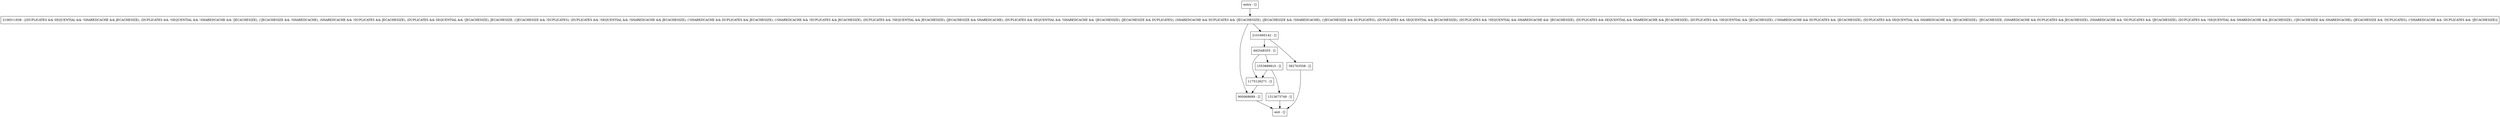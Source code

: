 digraph finishAdditionOfSharedCacheEnv {
node [shape=record];
entry [label="entry - []"];
exit [label="exit - []"];
900068689 [label="900068689 - []"];
1313673749 [label="1313673749 - []"];
1553889810 [label="1553889810 - []"];
382763558 [label="382763558 - []"];
2106511838 [label="2106511838 - [(DUPLICATES && SEQUENTIAL && !SHAREDCACHE && JECACHESIZE), (DUPLICATES && !SEQUENTIAL && !SHAREDCACHE && !JECACHESIZE), (!JECACHESIZE && !SHAREDCACHE), (SHAREDCACHE && !DUPLICATES && JECACHESIZE), (DUPLICATES && SEQUENTIAL && !JECACHESIZE), JECACHESIZE, (!JECACHESIZE && !DUPLICATES), (DUPLICATES && !SEQUENTIAL && !SHAREDCACHE && JECACHESIZE), (!SHAREDCACHE && DUPLICATES && JECACHESIZE), (!SHAREDCACHE && !DUPLICATES && JECACHESIZE), (DUPLICATES && !SEQUENTIAL && JECACHESIZE), (JECACHESIZE && SHAREDCACHE), (DUPLICATES && SEQUENTIAL && !SHAREDCACHE && !JECACHESIZE), (JECACHESIZE && DUPLICATES), (SHAREDCACHE && DUPLICATES && !JECACHESIZE), (JECACHESIZE && !SHAREDCACHE), (!JECACHESIZE && DUPLICATES), (DUPLICATES && SEQUENTIAL && JECACHESIZE), (DUPLICATES && !SEQUENTIAL && SHAREDCACHE && !JECACHESIZE), (DUPLICATES && SEQUENTIAL && SHAREDCACHE && JECACHESIZE), (DUPLICATES && !SEQUENTIAL && !JECACHESIZE), (!SHAREDCACHE && DUPLICATES && !JECACHESIZE), (DUPLICATES && SEQUENTIAL && SHAREDCACHE && !JECACHESIZE), !JECACHESIZE, (SHAREDCACHE && DUPLICATES && JECACHESIZE), (SHAREDCACHE && !DUPLICATES && !JECACHESIZE), (DUPLICATES && !SEQUENTIAL && SHAREDCACHE && JECACHESIZE), (!JECACHESIZE && SHAREDCACHE), (JECACHESIZE && !DUPLICATES), (!SHAREDCACHE && !DUPLICATES && !JECACHESIZE)]"];
2101660142 [label="2101660142 - []"];
492548355 [label="492548355 - []"];
1175126271 [label="1175126271 - []"];
entry;
exit;
entry -> 2106511838;
900068689 -> exit;
1313673749 -> exit;
1553889810 -> 1313673749;
1553889810 -> 1175126271;
382763558 -> exit;
2106511838 -> 900068689;
2106511838 -> 2101660142;
2101660142 -> 382763558;
2101660142 -> 492548355;
492548355 -> 1553889810;
492548355 -> 1175126271;
1175126271 -> 900068689;
}
